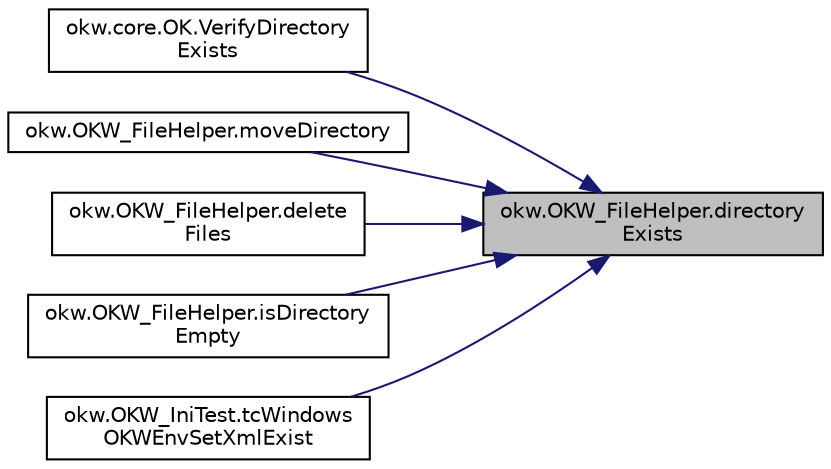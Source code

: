 digraph "okw.OKW_FileHelper.directoryExists"
{
 // INTERACTIVE_SVG=YES
 // LATEX_PDF_SIZE
  edge [fontname="Helvetica",fontsize="10",labelfontname="Helvetica",labelfontsize="10"];
  node [fontname="Helvetica",fontsize="10",shape=record];
  rankdir="RL";
  Node29 [label="okw.OKW_FileHelper.directory\lExists",height=0.2,width=0.4,color="black", fillcolor="grey75", style="filled", fontcolor="black",tooltip="Prüft, ob die gegebene fpsPaFiNa Datei existiert."];
  Node29 -> Node30 [dir="back",color="midnightblue",fontsize="10",style="solid",fontname="Helvetica"];
  Node30 [label="okw.core.OK.VerifyDirectory\lExists",height=0.2,width=0.4,color="black", fillcolor="white", style="filled",URL="$classokw_1_1core_1_1_o_k.html#aeec97e6090b2d4140c5961d81700b5cf",tooltip="Prüft, ob das gegebene Verzeichnis existiert."];
  Node29 -> Node31 [dir="back",color="midnightblue",fontsize="10",style="solid",fontname="Helvetica"];
  Node31 [label="okw.OKW_FileHelper.moveDirectory",height=0.2,width=0.4,color="black", fillcolor="white", style="filled",URL="$classokw_1_1_o_k_w___file_helper.html#a8a031226863d889540a861a6e47c38b6",tooltip="Verzeichniss verschieben löschen des gegebenen Verzeichnisses."];
  Node29 -> Node32 [dir="back",color="midnightblue",fontsize="10",style="solid",fontname="Helvetica"];
  Node32 [label="okw.OKW_FileHelper.delete\lFiles",height=0.2,width=0.4,color="black", fillcolor="white", style="filled",URL="$classokw_1_1_o_k_w___file_helper.html#a0366b16ffbda3758499996c037fee1f7",tooltip="Löscht alle Dateien im gegebenen Verzeichniss Rekursive."];
  Node29 -> Node33 [dir="back",color="midnightblue",fontsize="10",style="solid",fontname="Helvetica"];
  Node33 [label="okw.OKW_FileHelper.isDirectory\lEmpty",height=0.2,width=0.4,color="black", fillcolor="white", style="filled",URL="$classokw_1_1_o_k_w___file_helper.html#a60cde3f4abccd6a69a43045c6e8d0ef9",tooltip="Diese Methode prüft, ob das angegebene Vrzeicniss leer ist."];
  Node29 -> Node34 [dir="back",color="midnightblue",fontsize="10",style="solid",fontname="Helvetica"];
  Node34 [label="okw.OKW_IniTest.tcWindows\lOKWEnvSetXmlExist",height=0.2,width=0.4,color="black", fillcolor="white", style="filled",URL="$classokw_1_1_o_k_w___ini_test.html#ac0ad32aa056d1ab786075862ed7e046d",tooltip="Umgebungsvariable ist gesetzt."];
}
